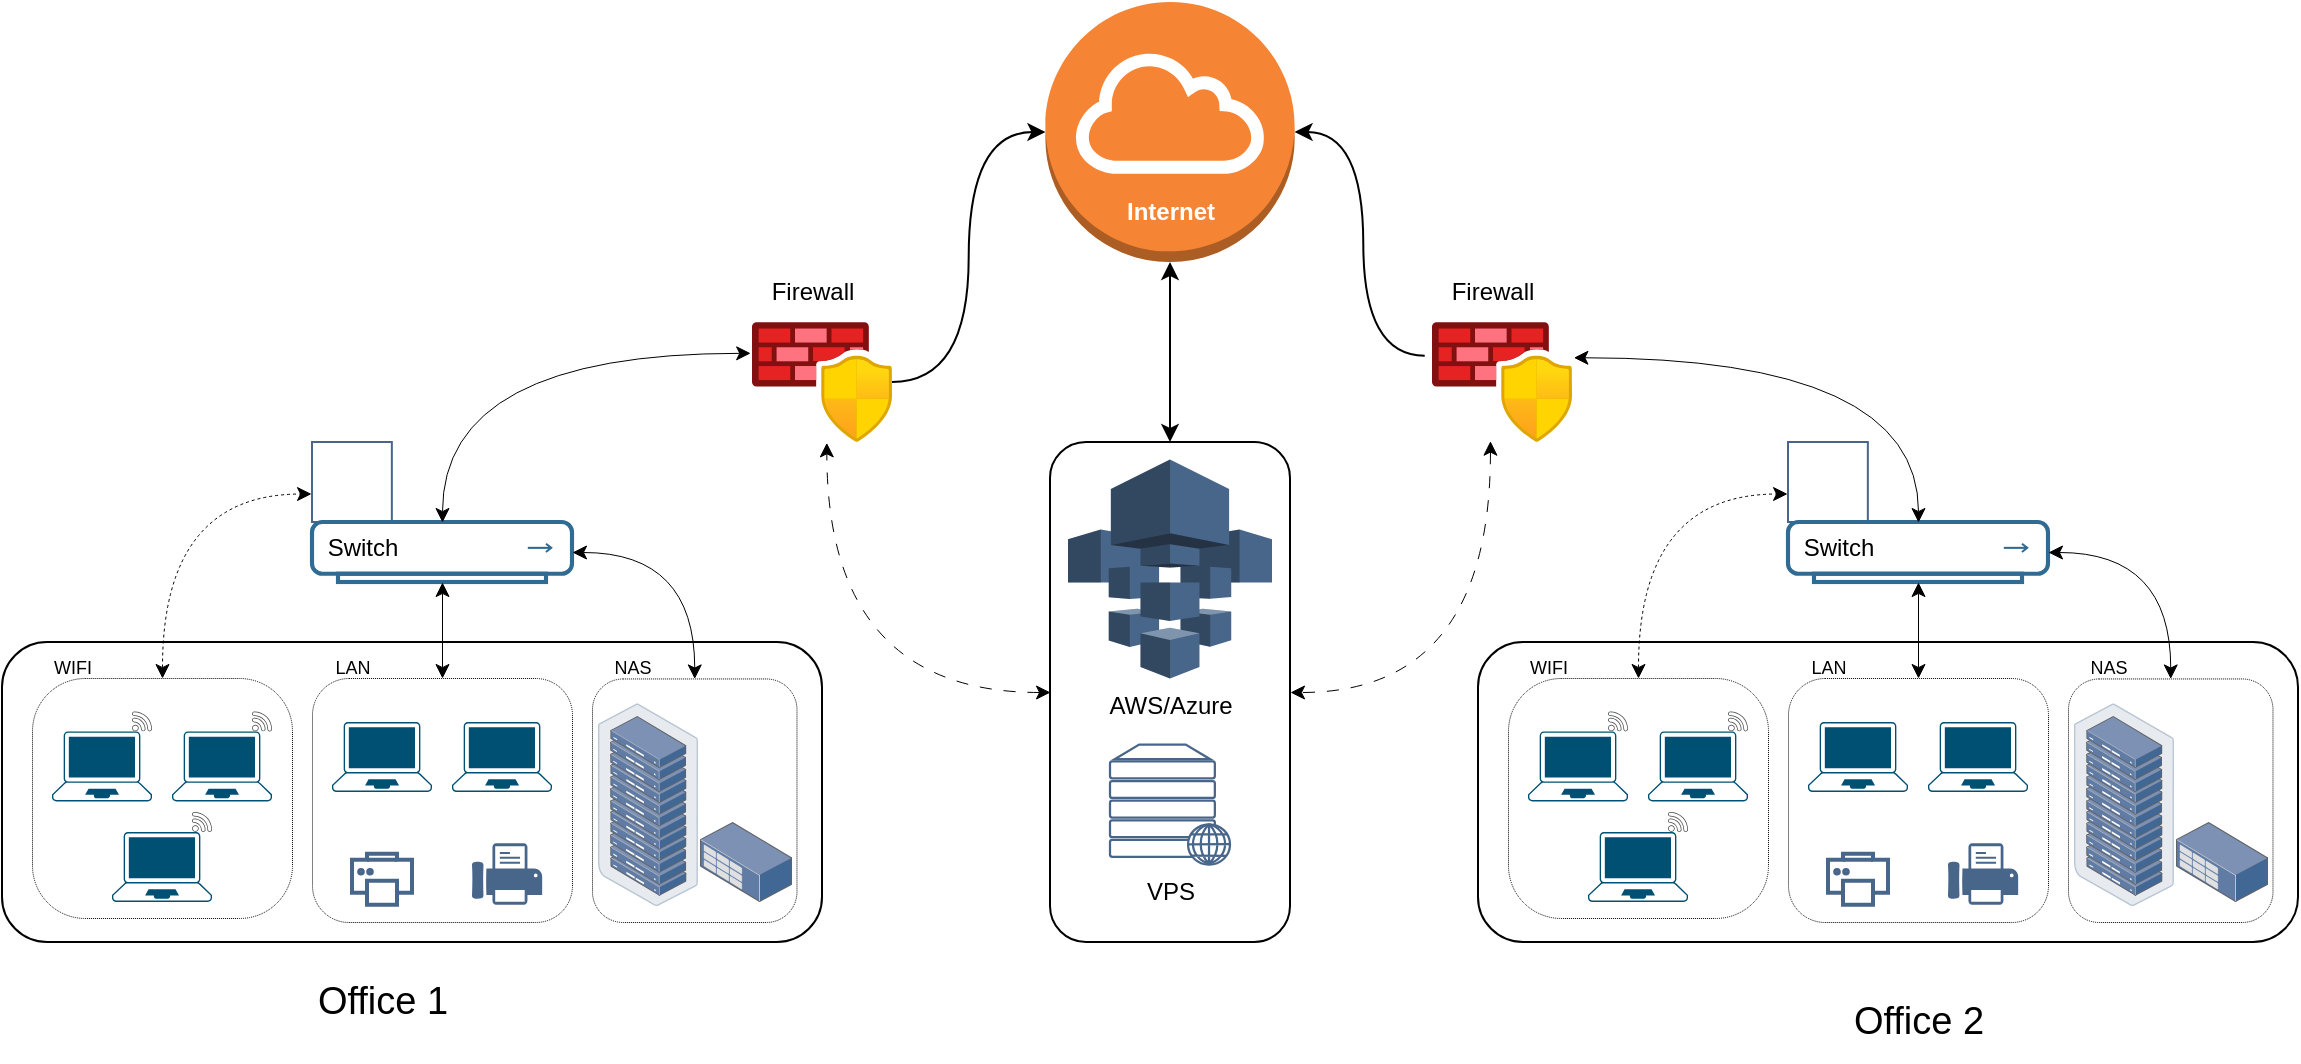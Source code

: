 <mxfile version="24.8.3">
  <diagram name="Page-1" id="5f0bae14-7c28-e335-631c-24af17079c00">
    <mxGraphModel dx="1662" dy="2114" grid="1" gridSize="10" guides="1" tooltips="1" connect="1" arrows="1" fold="1" page="1" pageScale="1" pageWidth="1654" pageHeight="1169" background="none" math="0" shadow="0">
      <root>
        <mxCell id="0" />
        <mxCell id="1" parent="0" />
        <mxCell id="XHOcHZkM5kLgZs106KMA-108" value="" style="rounded=1;whiteSpace=wrap;html=1;gradientColor=default;fillColor=none;" vertex="1" parent="1">
          <mxGeometry x="589" y="30" width="120" height="250" as="geometry" />
        </mxCell>
        <mxCell id="XHOcHZkM5kLgZs106KMA-67" value="" style="rounded=1;whiteSpace=wrap;html=1;fillStyle=dashed;gradientColor=default;fillColor=none;" vertex="1" parent="1">
          <mxGeometry x="803" y="130" width="410" height="150" as="geometry" />
        </mxCell>
        <mxCell id="XHOcHZkM5kLgZs106KMA-5" value="" style="rounded=1;whiteSpace=wrap;html=1;fillStyle=dashed;gradientColor=default;fillColor=none;" vertex="1" parent="1">
          <mxGeometry x="65" y="130" width="410" height="150" as="geometry" />
        </mxCell>
        <mxCell id="XHOcHZkM5kLgZs106KMA-44" value="" style="rounded=1;whiteSpace=wrap;html=1;gradientColor=default;fillColor=none;dashed=1;dashPattern=1 1;strokeColor=default;strokeWidth=0.5;" vertex="1" parent="1">
          <mxGeometry x="360" y="148.23" width="102.24" height="121.77" as="geometry" />
        </mxCell>
        <mxCell id="XHOcHZkM5kLgZs106KMA-3" value="" style="image;aspect=fixed;html=1;points=[];align=center;fontSize=12;image=img/lib/azure2/networking/Azure_Firewall_Manager.svg;" vertex="1" parent="1">
          <mxGeometry x="440" y="-30" width="70" height="60" as="geometry" />
        </mxCell>
        <mxCell id="XHOcHZkM5kLgZs106KMA-4" value="" style="sketch=0;verticalLabelPosition=bottom;sketch=0;aspect=fixed;html=1;verticalAlign=top;strokeColor=#48658A;fillColor=default;align=center;outlineConnect=0;pointerEvents=1;shape=mxgraph.citrix2.wifi_router;" vertex="1" parent="1">
          <mxGeometry x="220" y="30" width="39.92" height="40" as="geometry" />
        </mxCell>
        <mxCell id="XHOcHZkM5kLgZs106KMA-15" value="" style="fontColor=#0066CC;verticalAlign=top;verticalLabelPosition=bottom;labelPosition=center;align=center;html=1;outlineConnect=0;fillColor=none;strokeColor=#2f6b92;gradientColor=default;gradientDirection=north;strokeWidth=2;shape=mxgraph.networks.hub;" vertex="1" parent="1">
          <mxGeometry x="220" y="70" width="130" height="30" as="geometry" />
        </mxCell>
        <mxCell id="XHOcHZkM5kLgZs106KMA-16" value="" style="outlineConnect=0;dashed=0;verticalLabelPosition=bottom;verticalAlign=top;align=center;html=1;shape=mxgraph.aws3.internet_gateway;fillColor=#F58534;gradientColor=none;" vertex="1" parent="1">
          <mxGeometry x="586.71" y="-190" width="124.58" height="130" as="geometry" />
        </mxCell>
        <mxCell id="XHOcHZkM5kLgZs106KMA-41" value="" style="group" vertex="1" connectable="0" parent="1">
          <mxGeometry x="80" y="148" width="130" height="120" as="geometry" />
        </mxCell>
        <mxCell id="XHOcHZkM5kLgZs106KMA-30" value="" style="rounded=1;whiteSpace=wrap;html=1;gradientColor=default;fillColor=none;strokeWidth=0.5;dashed=1;dashPattern=1 1;arcSize=22;" vertex="1" parent="XHOcHZkM5kLgZs106KMA-41">
          <mxGeometry width="130" height="120" as="geometry" />
        </mxCell>
        <mxCell id="XHOcHZkM5kLgZs106KMA-61" value="" style="group" vertex="1" connectable="0" parent="XHOcHZkM5kLgZs106KMA-41">
          <mxGeometry x="10" y="16.7" width="110" height="95.3" as="geometry" />
        </mxCell>
        <mxCell id="XHOcHZkM5kLgZs106KMA-40" value="" style="group" vertex="1" connectable="0" parent="XHOcHZkM5kLgZs106KMA-61">
          <mxGeometry y="10" width="110" height="35" as="geometry" />
        </mxCell>
        <mxCell id="XHOcHZkM5kLgZs106KMA-26" value="" style="points=[[0.13,0.02,0],[0.5,0,0],[0.87,0.02,0],[0.885,0.4,0],[0.985,0.985,0],[0.5,1,0],[0.015,0.985,0],[0.115,0.4,0]];verticalLabelPosition=bottom;sketch=0;html=1;verticalAlign=top;aspect=fixed;align=center;pointerEvents=1;shape=mxgraph.cisco19.laptop;fillColor=#005073;strokeColor=none;" vertex="1" parent="XHOcHZkM5kLgZs106KMA-40">
          <mxGeometry width="50" height="35" as="geometry" />
        </mxCell>
        <mxCell id="XHOcHZkM5kLgZs106KMA-10" value="" style="points=[[0.13,0.02,0],[0.5,0,0],[0.87,0.02,0],[0.885,0.4,0],[0.985,0.985,0],[0.5,1,0],[0.015,0.985,0],[0.115,0.4,0]];verticalLabelPosition=bottom;sketch=0;html=1;verticalAlign=top;aspect=fixed;align=center;pointerEvents=1;shape=mxgraph.cisco19.laptop;fillColor=#005073;strokeColor=none;" vertex="1" parent="XHOcHZkM5kLgZs106KMA-40">
          <mxGeometry x="60" width="50" height="35" as="geometry" />
        </mxCell>
        <mxCell id="XHOcHZkM5kLgZs106KMA-57" value="" style="points=[[0.13,0.02,0],[0.5,0,0],[0.87,0.02,0],[0.885,0.4,0],[0.985,0.985,0],[0.5,1,0],[0.015,0.985,0],[0.115,0.4,0]];verticalLabelPosition=bottom;sketch=0;html=1;verticalAlign=top;aspect=fixed;align=center;pointerEvents=1;shape=mxgraph.cisco19.laptop;fillColor=#005073;strokeColor=none;" vertex="1" parent="XHOcHZkM5kLgZs106KMA-61">
          <mxGeometry x="30" y="60.3" width="50" height="35" as="geometry" />
        </mxCell>
        <mxCell id="XHOcHZkM5kLgZs106KMA-58" value="" style="sketch=0;pointerEvents=1;shadow=0;dashed=0;html=1;strokeColor=none;fillColor=#434445;aspect=fixed;labelPosition=center;verticalLabelPosition=bottom;verticalAlign=top;align=center;outlineConnect=0;shape=mxgraph.vvd.wi_fi;" vertex="1" parent="XHOcHZkM5kLgZs106KMA-61">
          <mxGeometry x="70" y="50.3" width="10" height="10" as="geometry" />
        </mxCell>
        <mxCell id="XHOcHZkM5kLgZs106KMA-59" value="" style="sketch=0;pointerEvents=1;shadow=0;dashed=0;html=1;strokeColor=none;fillColor=#434445;aspect=fixed;labelPosition=center;verticalLabelPosition=bottom;verticalAlign=top;align=center;outlineConnect=0;shape=mxgraph.vvd.wi_fi;" vertex="1" parent="XHOcHZkM5kLgZs106KMA-61">
          <mxGeometry x="100" width="10" height="10" as="geometry" />
        </mxCell>
        <mxCell id="XHOcHZkM5kLgZs106KMA-60" value="" style="sketch=0;pointerEvents=1;shadow=0;dashed=0;html=1;strokeColor=none;fillColor=#434445;aspect=fixed;labelPosition=center;verticalLabelPosition=bottom;verticalAlign=top;align=center;outlineConnect=0;shape=mxgraph.vvd.wi_fi;" vertex="1" parent="XHOcHZkM5kLgZs106KMA-61">
          <mxGeometry x="40" width="10" height="10" as="geometry" />
        </mxCell>
        <mxCell id="XHOcHZkM5kLgZs106KMA-42" value="" style="group;fillColor=default;" vertex="1" connectable="0" parent="1">
          <mxGeometry x="220" y="148" width="130" height="122" as="geometry" />
        </mxCell>
        <mxCell id="XHOcHZkM5kLgZs106KMA-33" value="" style="rounded=1;whiteSpace=wrap;html=1;gradientColor=default;fillColor=none;strokeWidth=0.5;dashed=1;dashPattern=1 1;" vertex="1" parent="XHOcHZkM5kLgZs106KMA-42">
          <mxGeometry width="130" height="122.0" as="geometry" />
        </mxCell>
        <mxCell id="XHOcHZkM5kLgZs106KMA-39" value="" style="group" vertex="1" connectable="0" parent="XHOcHZkM5kLgZs106KMA-42">
          <mxGeometry x="10" y="21.997" width="110" height="60.61" as="geometry" />
        </mxCell>
        <mxCell id="XHOcHZkM5kLgZs106KMA-36" value="" style="points=[[0.13,0.02,0],[0.5,0,0],[0.87,0.02,0],[0.885,0.4,0],[0.985,0.985,0],[0.5,1,0],[0.015,0.985,0],[0.115,0.4,0]];verticalLabelPosition=bottom;sketch=0;html=1;verticalAlign=top;aspect=fixed;align=center;pointerEvents=1;shape=mxgraph.cisco19.laptop;fillColor=#005073;strokeColor=none;" vertex="1" parent="XHOcHZkM5kLgZs106KMA-39">
          <mxGeometry width="50" height="35" as="geometry" />
        </mxCell>
        <mxCell id="XHOcHZkM5kLgZs106KMA-37" value="" style="points=[[0.13,0.02,0],[0.5,0,0],[0.87,0.02,0],[0.885,0.4,0],[0.985,0.985,0],[0.5,1,0],[0.015,0.985,0],[0.115,0.4,0]];verticalLabelPosition=bottom;sketch=0;html=1;verticalAlign=top;aspect=fixed;align=center;pointerEvents=1;shape=mxgraph.cisco19.laptop;fillColor=#005073;strokeColor=none;" vertex="1" parent="XHOcHZkM5kLgZs106KMA-39">
          <mxGeometry x="60" width="50" height="35" as="geometry" />
        </mxCell>
        <mxCell id="XHOcHZkM5kLgZs106KMA-54" value="" style="html=1;verticalLabelPosition=bottom;align=center;labelBackgroundColor=#ffffff;verticalAlign=top;strokeWidth=2;strokeColor=#48658A;shadow=0;dashed=0;shape=mxgraph.ios7.icons.printer;" vertex="1" parent="XHOcHZkM5kLgZs106KMA-42">
          <mxGeometry x="20" y="87.86" width="30" height="25.5" as="geometry" />
        </mxCell>
        <mxCell id="XHOcHZkM5kLgZs106KMA-56" value="" style="sketch=0;pointerEvents=1;shadow=0;dashed=0;html=1;strokeColor=none;fillColor=#48658A;labelPosition=center;verticalLabelPosition=bottom;verticalAlign=top;outlineConnect=0;align=center;shape=mxgraph.office.devices.fax;" vertex="1" parent="XHOcHZkM5kLgZs106KMA-42">
          <mxGeometry x="80" y="82.61" width="35.08" height="30.75" as="geometry" />
        </mxCell>
        <mxCell id="XHOcHZkM5kLgZs106KMA-43" value="" style="image;points=[];aspect=fixed;html=1;align=center;shadow=0;dashed=0;image=img/lib/allied_telesis/storage/Datacenter_Server_Rack_Storage_Unit_Small.svg;" vertex="1" parent="1">
          <mxGeometry x="414" y="220" width="46.07" height="40" as="geometry" />
        </mxCell>
        <mxCell id="XHOcHZkM5kLgZs106KMA-45" style="edgeStyle=orthogonalEdgeStyle;rounded=0;orthogonalLoop=1;jettySize=auto;html=1;entryX=-0.012;entryY=0.644;entryDx=0;entryDy=0;entryPerimeter=0;exitX=0.5;exitY=0;exitDx=0;exitDy=0;curved=1;dashed=1;strokeWidth=0.5;startArrow=classic;startFill=1;" edge="1" parent="1" source="XHOcHZkM5kLgZs106KMA-30" target="XHOcHZkM5kLgZs106KMA-4">
          <mxGeometry relative="1" as="geometry" />
        </mxCell>
        <mxCell id="XHOcHZkM5kLgZs106KMA-46" style="edgeStyle=orthogonalEdgeStyle;rounded=0;orthogonalLoop=1;jettySize=auto;html=1;startArrow=classic;startFill=1;strokeWidth=0.5;" edge="1" parent="1" source="XHOcHZkM5kLgZs106KMA-33" target="XHOcHZkM5kLgZs106KMA-15">
          <mxGeometry relative="1" as="geometry" />
        </mxCell>
        <mxCell id="XHOcHZkM5kLgZs106KMA-47" style="edgeStyle=orthogonalEdgeStyle;rounded=0;orthogonalLoop=1;jettySize=auto;html=1;exitX=0.5;exitY=0;exitDx=0;exitDy=0;entryX=1;entryY=0.5;entryDx=0;entryDy=0;entryPerimeter=0;curved=1;startArrow=classic;startFill=1;strokeWidth=0.5;" edge="1" parent="1" source="XHOcHZkM5kLgZs106KMA-44" target="XHOcHZkM5kLgZs106KMA-15">
          <mxGeometry relative="1" as="geometry" />
        </mxCell>
        <mxCell id="XHOcHZkM5kLgZs106KMA-48" style="edgeStyle=orthogonalEdgeStyle;rounded=0;orthogonalLoop=1;jettySize=auto;html=1;entryX=-0.013;entryY=0.257;entryDx=0;entryDy=0;entryPerimeter=0;curved=1;startArrow=classic;startFill=1;strokeWidth=0.5;exitX=0.5;exitY=0;exitDx=0;exitDy=0;exitPerimeter=0;" edge="1" parent="1" source="XHOcHZkM5kLgZs106KMA-15" target="XHOcHZkM5kLgZs106KMA-3">
          <mxGeometry relative="1" as="geometry">
            <mxPoint x="432" y="150" as="sourcePoint" />
            <mxPoint x="345" y="95" as="targetPoint" />
          </mxGeometry>
        </mxCell>
        <mxCell id="XHOcHZkM5kLgZs106KMA-49" value="&lt;font style=&quot;font-size: 9px;&quot;&gt;WIFI&lt;/font&gt;" style="text;html=1;align=center;verticalAlign=middle;resizable=0;points=[];autosize=1;strokeColor=none;fillColor=none;" vertex="1" parent="1">
          <mxGeometry x="80" y="127" width="40" height="30" as="geometry" />
        </mxCell>
        <mxCell id="XHOcHZkM5kLgZs106KMA-50" value="&lt;font style=&quot;font-size: 9px;&quot;&gt;LAN&lt;/font&gt;" style="text;html=1;align=center;verticalAlign=middle;resizable=0;points=[];autosize=1;strokeColor=none;fillColor=none;" vertex="1" parent="1">
          <mxGeometry x="219.92" y="127" width="40" height="30" as="geometry" />
        </mxCell>
        <mxCell id="XHOcHZkM5kLgZs106KMA-51" value="&lt;font style=&quot;font-size: 9px;&quot;&gt;NAS&lt;/font&gt;" style="text;html=1;align=center;verticalAlign=middle;resizable=0;points=[];autosize=1;strokeColor=none;fillColor=none;" vertex="1" parent="1">
          <mxGeometry x="360" y="127" width="40" height="30" as="geometry" />
        </mxCell>
        <mxCell id="XHOcHZkM5kLgZs106KMA-52" value="&lt;font style=&quot;font-size: 12px;&quot;&gt;Switch&lt;/font&gt;" style="text;html=1;align=center;verticalAlign=middle;resizable=0;points=[];autosize=1;strokeColor=none;fillColor=none;" vertex="1" parent="1">
          <mxGeometry x="214.92" y="67.8" width="60" height="30" as="geometry" />
        </mxCell>
        <mxCell id="XHOcHZkM5kLgZs106KMA-53" value="&lt;font style=&quot;font-size: 12px;&quot;&gt;Firewall&lt;/font&gt;" style="text;html=1;align=center;verticalAlign=middle;resizable=0;points=[];autosize=1;strokeColor=none;fillColor=none;" vertex="1" parent="1">
          <mxGeometry x="440" y="-60" width="60" height="30" as="geometry" />
        </mxCell>
        <mxCell id="XHOcHZkM5kLgZs106KMA-63" value="" style="image;points=[];aspect=fixed;html=1;align=center;shadow=0;dashed=0;image=img/lib/allied_telesis/storage/Datacenter_Server_Rack.svg;" vertex="1" parent="1">
          <mxGeometry x="363" y="160.64" width="50" height="101.36" as="geometry" />
        </mxCell>
        <mxCell id="XHOcHZkM5kLgZs106KMA-64" value="AWS/Azure" style="outlineConnect=0;dashed=0;verticalLabelPosition=bottom;verticalAlign=top;align=center;html=1;shape=mxgraph.aws3.clouddirectory;fillColor=#48658A;gradientColor=none;" vertex="1" parent="1">
          <mxGeometry x="598" y="38.73" width="102" height="109.5" as="geometry" />
        </mxCell>
        <mxCell id="XHOcHZkM5kLgZs106KMA-65" style="edgeStyle=orthogonalEdgeStyle;rounded=0;orthogonalLoop=1;jettySize=auto;html=1;curved=1;startArrow=classic;startFill=1;strokeWidth=0.5;exitX=0;exitY=0.5;exitDx=0;exitDy=0;entryX=0.531;entryY=1.003;entryDx=0;entryDy=0;entryPerimeter=0;dashed=1;dashPattern=12 12;" edge="1" parent="1" source="XHOcHZkM5kLgZs106KMA-108" target="XHOcHZkM5kLgZs106KMA-3">
          <mxGeometry relative="1" as="geometry" />
        </mxCell>
        <mxCell id="XHOcHZkM5kLgZs106KMA-66" style="edgeStyle=orthogonalEdgeStyle;rounded=0;orthogonalLoop=1;jettySize=auto;html=1;entryX=0;entryY=0.5;entryDx=0;entryDy=0;entryPerimeter=0;curved=1;" edge="1" parent="1" source="XHOcHZkM5kLgZs106KMA-3" target="XHOcHZkM5kLgZs106KMA-16">
          <mxGeometry relative="1" as="geometry" />
        </mxCell>
        <mxCell id="XHOcHZkM5kLgZs106KMA-68" value="" style="rounded=1;whiteSpace=wrap;html=1;gradientColor=default;fillColor=none;dashed=1;dashPattern=1 1;strokeColor=default;strokeWidth=0.5;" vertex="1" parent="1">
          <mxGeometry x="1098" y="148.23" width="102.24" height="121.77" as="geometry" />
        </mxCell>
        <mxCell id="XHOcHZkM5kLgZs106KMA-69" value="" style="image;aspect=fixed;html=1;points=[];align=center;fontSize=12;image=img/lib/azure2/networking/Azure_Firewall_Manager.svg;" vertex="1" parent="1">
          <mxGeometry x="780" y="-30" width="70" height="60" as="geometry" />
        </mxCell>
        <mxCell id="XHOcHZkM5kLgZs106KMA-70" value="" style="sketch=0;verticalLabelPosition=bottom;sketch=0;aspect=fixed;html=1;verticalAlign=top;strokeColor=#48658A;fillColor=default;align=center;outlineConnect=0;pointerEvents=1;shape=mxgraph.citrix2.wifi_router;" vertex="1" parent="1">
          <mxGeometry x="958" y="30" width="39.92" height="40" as="geometry" />
        </mxCell>
        <mxCell id="XHOcHZkM5kLgZs106KMA-71" value="" style="fontColor=#0066CC;verticalAlign=top;verticalLabelPosition=bottom;labelPosition=center;align=center;html=1;outlineConnect=0;fillColor=none;strokeColor=#2f6b92;gradientColor=default;gradientDirection=north;strokeWidth=2;shape=mxgraph.networks.hub;" vertex="1" parent="1">
          <mxGeometry x="958" y="70" width="130" height="30" as="geometry" />
        </mxCell>
        <mxCell id="XHOcHZkM5kLgZs106KMA-72" value="" style="group" vertex="1" connectable="0" parent="1">
          <mxGeometry x="818" y="148" width="130" height="120" as="geometry" />
        </mxCell>
        <mxCell id="XHOcHZkM5kLgZs106KMA-73" value="" style="rounded=1;whiteSpace=wrap;html=1;gradientColor=default;fillColor=none;strokeWidth=0.5;dashed=1;dashPattern=1 1;arcSize=22;" vertex="1" parent="XHOcHZkM5kLgZs106KMA-72">
          <mxGeometry width="130" height="120" as="geometry" />
        </mxCell>
        <mxCell id="XHOcHZkM5kLgZs106KMA-74" value="" style="group" vertex="1" connectable="0" parent="XHOcHZkM5kLgZs106KMA-72">
          <mxGeometry x="10" y="16.7" width="110" height="95.3" as="geometry" />
        </mxCell>
        <mxCell id="XHOcHZkM5kLgZs106KMA-75" value="" style="group" vertex="1" connectable="0" parent="XHOcHZkM5kLgZs106KMA-74">
          <mxGeometry y="10" width="110" height="35" as="geometry" />
        </mxCell>
        <mxCell id="XHOcHZkM5kLgZs106KMA-76" value="" style="points=[[0.13,0.02,0],[0.5,0,0],[0.87,0.02,0],[0.885,0.4,0],[0.985,0.985,0],[0.5,1,0],[0.015,0.985,0],[0.115,0.4,0]];verticalLabelPosition=bottom;sketch=0;html=1;verticalAlign=top;aspect=fixed;align=center;pointerEvents=1;shape=mxgraph.cisco19.laptop;fillColor=#005073;strokeColor=none;" vertex="1" parent="XHOcHZkM5kLgZs106KMA-75">
          <mxGeometry width="50" height="35" as="geometry" />
        </mxCell>
        <mxCell id="XHOcHZkM5kLgZs106KMA-77" value="" style="points=[[0.13,0.02,0],[0.5,0,0],[0.87,0.02,0],[0.885,0.4,0],[0.985,0.985,0],[0.5,1,0],[0.015,0.985,0],[0.115,0.4,0]];verticalLabelPosition=bottom;sketch=0;html=1;verticalAlign=top;aspect=fixed;align=center;pointerEvents=1;shape=mxgraph.cisco19.laptop;fillColor=#005073;strokeColor=none;" vertex="1" parent="XHOcHZkM5kLgZs106KMA-75">
          <mxGeometry x="60" width="50" height="35" as="geometry" />
        </mxCell>
        <mxCell id="XHOcHZkM5kLgZs106KMA-78" value="" style="points=[[0.13,0.02,0],[0.5,0,0],[0.87,0.02,0],[0.885,0.4,0],[0.985,0.985,0],[0.5,1,0],[0.015,0.985,0],[0.115,0.4,0]];verticalLabelPosition=bottom;sketch=0;html=1;verticalAlign=top;aspect=fixed;align=center;pointerEvents=1;shape=mxgraph.cisco19.laptop;fillColor=#005073;strokeColor=none;" vertex="1" parent="XHOcHZkM5kLgZs106KMA-74">
          <mxGeometry x="30" y="60.3" width="50" height="35" as="geometry" />
        </mxCell>
        <mxCell id="XHOcHZkM5kLgZs106KMA-79" value="" style="sketch=0;pointerEvents=1;shadow=0;dashed=0;html=1;strokeColor=none;fillColor=#434445;aspect=fixed;labelPosition=center;verticalLabelPosition=bottom;verticalAlign=top;align=center;outlineConnect=0;shape=mxgraph.vvd.wi_fi;" vertex="1" parent="XHOcHZkM5kLgZs106KMA-74">
          <mxGeometry x="70" y="50.3" width="10" height="10" as="geometry" />
        </mxCell>
        <mxCell id="XHOcHZkM5kLgZs106KMA-80" value="" style="sketch=0;pointerEvents=1;shadow=0;dashed=0;html=1;strokeColor=none;fillColor=#434445;aspect=fixed;labelPosition=center;verticalLabelPosition=bottom;verticalAlign=top;align=center;outlineConnect=0;shape=mxgraph.vvd.wi_fi;" vertex="1" parent="XHOcHZkM5kLgZs106KMA-74">
          <mxGeometry x="100" width="10" height="10" as="geometry" />
        </mxCell>
        <mxCell id="XHOcHZkM5kLgZs106KMA-81" value="" style="sketch=0;pointerEvents=1;shadow=0;dashed=0;html=1;strokeColor=none;fillColor=#434445;aspect=fixed;labelPosition=center;verticalLabelPosition=bottom;verticalAlign=top;align=center;outlineConnect=0;shape=mxgraph.vvd.wi_fi;" vertex="1" parent="XHOcHZkM5kLgZs106KMA-74">
          <mxGeometry x="40" width="10" height="10" as="geometry" />
        </mxCell>
        <mxCell id="XHOcHZkM5kLgZs106KMA-82" value="" style="group;fillColor=default;" vertex="1" connectable="0" parent="1">
          <mxGeometry x="958" y="148" width="130" height="122" as="geometry" />
        </mxCell>
        <mxCell id="XHOcHZkM5kLgZs106KMA-83" value="" style="rounded=1;whiteSpace=wrap;html=1;gradientColor=default;fillColor=none;strokeWidth=0.5;dashed=1;dashPattern=1 1;" vertex="1" parent="XHOcHZkM5kLgZs106KMA-82">
          <mxGeometry width="130" height="122.0" as="geometry" />
        </mxCell>
        <mxCell id="XHOcHZkM5kLgZs106KMA-84" value="" style="group" vertex="1" connectable="0" parent="XHOcHZkM5kLgZs106KMA-82">
          <mxGeometry x="10" y="21.997" width="110" height="60.61" as="geometry" />
        </mxCell>
        <mxCell id="XHOcHZkM5kLgZs106KMA-85" value="" style="points=[[0.13,0.02,0],[0.5,0,0],[0.87,0.02,0],[0.885,0.4,0],[0.985,0.985,0],[0.5,1,0],[0.015,0.985,0],[0.115,0.4,0]];verticalLabelPosition=bottom;sketch=0;html=1;verticalAlign=top;aspect=fixed;align=center;pointerEvents=1;shape=mxgraph.cisco19.laptop;fillColor=#005073;strokeColor=none;" vertex="1" parent="XHOcHZkM5kLgZs106KMA-84">
          <mxGeometry width="50" height="35" as="geometry" />
        </mxCell>
        <mxCell id="XHOcHZkM5kLgZs106KMA-86" value="" style="points=[[0.13,0.02,0],[0.5,0,0],[0.87,0.02,0],[0.885,0.4,0],[0.985,0.985,0],[0.5,1,0],[0.015,0.985,0],[0.115,0.4,0]];verticalLabelPosition=bottom;sketch=0;html=1;verticalAlign=top;aspect=fixed;align=center;pointerEvents=1;shape=mxgraph.cisco19.laptop;fillColor=#005073;strokeColor=none;" vertex="1" parent="XHOcHZkM5kLgZs106KMA-84">
          <mxGeometry x="60" width="50" height="35" as="geometry" />
        </mxCell>
        <mxCell id="XHOcHZkM5kLgZs106KMA-87" value="" style="html=1;verticalLabelPosition=bottom;align=center;labelBackgroundColor=#ffffff;verticalAlign=top;strokeWidth=2;strokeColor=#48658A;shadow=0;dashed=0;shape=mxgraph.ios7.icons.printer;" vertex="1" parent="XHOcHZkM5kLgZs106KMA-82">
          <mxGeometry x="20" y="87.86" width="30" height="25.5" as="geometry" />
        </mxCell>
        <mxCell id="XHOcHZkM5kLgZs106KMA-88" value="" style="sketch=0;pointerEvents=1;shadow=0;dashed=0;html=1;strokeColor=none;fillColor=#48658A;labelPosition=center;verticalLabelPosition=bottom;verticalAlign=top;outlineConnect=0;align=center;shape=mxgraph.office.devices.fax;" vertex="1" parent="XHOcHZkM5kLgZs106KMA-82">
          <mxGeometry x="80" y="82.61" width="35.08" height="30.75" as="geometry" />
        </mxCell>
        <mxCell id="XHOcHZkM5kLgZs106KMA-89" value="" style="image;points=[];aspect=fixed;html=1;align=center;shadow=0;dashed=0;image=img/lib/allied_telesis/storage/Datacenter_Server_Rack_Storage_Unit_Small.svg;" vertex="1" parent="1">
          <mxGeometry x="1152" y="220" width="46.07" height="40" as="geometry" />
        </mxCell>
        <mxCell id="XHOcHZkM5kLgZs106KMA-90" style="edgeStyle=orthogonalEdgeStyle;rounded=0;orthogonalLoop=1;jettySize=auto;html=1;entryX=-0.012;entryY=0.644;entryDx=0;entryDy=0;entryPerimeter=0;exitX=0.5;exitY=0;exitDx=0;exitDy=0;curved=1;dashed=1;strokeWidth=0.5;startArrow=classic;startFill=1;" edge="1" parent="1" source="XHOcHZkM5kLgZs106KMA-73" target="XHOcHZkM5kLgZs106KMA-70">
          <mxGeometry relative="1" as="geometry" />
        </mxCell>
        <mxCell id="XHOcHZkM5kLgZs106KMA-91" style="edgeStyle=orthogonalEdgeStyle;rounded=0;orthogonalLoop=1;jettySize=auto;html=1;startArrow=classic;startFill=1;strokeWidth=0.5;" edge="1" parent="1" source="XHOcHZkM5kLgZs106KMA-83" target="XHOcHZkM5kLgZs106KMA-71">
          <mxGeometry relative="1" as="geometry" />
        </mxCell>
        <mxCell id="XHOcHZkM5kLgZs106KMA-92" style="edgeStyle=orthogonalEdgeStyle;rounded=0;orthogonalLoop=1;jettySize=auto;html=1;exitX=0.5;exitY=0;exitDx=0;exitDy=0;entryX=1;entryY=0.5;entryDx=0;entryDy=0;entryPerimeter=0;curved=1;startArrow=classic;startFill=1;strokeWidth=0.5;" edge="1" parent="1" source="XHOcHZkM5kLgZs106KMA-68" target="XHOcHZkM5kLgZs106KMA-71">
          <mxGeometry relative="1" as="geometry" />
        </mxCell>
        <mxCell id="XHOcHZkM5kLgZs106KMA-93" style="edgeStyle=orthogonalEdgeStyle;rounded=0;orthogonalLoop=1;jettySize=auto;html=1;entryX=1.01;entryY=0.294;entryDx=0;entryDy=0;entryPerimeter=0;curved=1;startArrow=classic;startFill=1;strokeWidth=0.5;exitX=0.5;exitY=0;exitDx=0;exitDy=0;exitPerimeter=0;" edge="1" parent="1" source="XHOcHZkM5kLgZs106KMA-71" target="XHOcHZkM5kLgZs106KMA-69">
          <mxGeometry relative="1" as="geometry">
            <mxPoint x="1170" y="150" as="sourcePoint" />
            <mxPoint x="1083" y="95" as="targetPoint" />
          </mxGeometry>
        </mxCell>
        <mxCell id="XHOcHZkM5kLgZs106KMA-94" value="&lt;font style=&quot;font-size: 9px;&quot;&gt;WIFI&lt;/font&gt;" style="text;html=1;align=center;verticalAlign=middle;resizable=0;points=[];autosize=1;strokeColor=none;fillColor=none;" vertex="1" parent="1">
          <mxGeometry x="818" y="127" width="40" height="30" as="geometry" />
        </mxCell>
        <mxCell id="XHOcHZkM5kLgZs106KMA-95" value="&lt;font style=&quot;font-size: 9px;&quot;&gt;LAN&lt;/font&gt;" style="text;html=1;align=center;verticalAlign=middle;resizable=0;points=[];autosize=1;strokeColor=none;fillColor=none;" vertex="1" parent="1">
          <mxGeometry x="957.92" y="127" width="40" height="30" as="geometry" />
        </mxCell>
        <mxCell id="XHOcHZkM5kLgZs106KMA-96" value="&lt;font style=&quot;font-size: 9px;&quot;&gt;NAS&lt;/font&gt;" style="text;html=1;align=center;verticalAlign=middle;resizable=0;points=[];autosize=1;strokeColor=none;fillColor=none;" vertex="1" parent="1">
          <mxGeometry x="1098" y="127" width="40" height="30" as="geometry" />
        </mxCell>
        <mxCell id="XHOcHZkM5kLgZs106KMA-97" value="&lt;font style=&quot;font-size: 12px;&quot;&gt;Switch&lt;/font&gt;" style="text;html=1;align=center;verticalAlign=middle;resizable=0;points=[];autosize=1;strokeColor=none;fillColor=none;" vertex="1" parent="1">
          <mxGeometry x="952.92" y="67.8" width="60" height="30" as="geometry" />
        </mxCell>
        <mxCell id="XHOcHZkM5kLgZs106KMA-98" value="&lt;font style=&quot;font-size: 12px;&quot;&gt;Firewall&lt;/font&gt;" style="text;html=1;align=center;verticalAlign=middle;resizable=0;points=[];autosize=1;strokeColor=none;fillColor=none;" vertex="1" parent="1">
          <mxGeometry x="780" y="-60" width="60" height="30" as="geometry" />
        </mxCell>
        <mxCell id="XHOcHZkM5kLgZs106KMA-99" value="" style="image;points=[];aspect=fixed;html=1;align=center;shadow=0;dashed=0;image=img/lib/allied_telesis/storage/Datacenter_Server_Rack.svg;" vertex="1" parent="1">
          <mxGeometry x="1101" y="160.64" width="50" height="101.36" as="geometry" />
        </mxCell>
        <mxCell id="XHOcHZkM5kLgZs106KMA-103" style="edgeStyle=orthogonalEdgeStyle;rounded=0;orthogonalLoop=1;jettySize=auto;html=1;curved=1;startArrow=classic;startFill=1;strokeWidth=0.5;entryX=1;entryY=0.5;entryDx=0;entryDy=0;exitX=0.414;exitY=0.989;exitDx=0;exitDy=0;exitPerimeter=0;dashed=1;dashPattern=12 12;" edge="1" parent="1" source="XHOcHZkM5kLgZs106KMA-69" target="XHOcHZkM5kLgZs106KMA-108">
          <mxGeometry relative="1" as="geometry">
            <mxPoint x="608" y="152" as="sourcePoint" />
            <mxPoint x="485" y="40" as="targetPoint" />
          </mxGeometry>
        </mxCell>
        <mxCell id="XHOcHZkM5kLgZs106KMA-104" style="edgeStyle=orthogonalEdgeStyle;rounded=0;orthogonalLoop=1;jettySize=auto;html=1;entryX=1;entryY=0.5;entryDx=0;entryDy=0;entryPerimeter=0;curved=1;exitX=-0.052;exitY=0.281;exitDx=0;exitDy=0;exitPerimeter=0;" edge="1" parent="1" source="XHOcHZkM5kLgZs106KMA-69" target="XHOcHZkM5kLgZs106KMA-16">
          <mxGeometry relative="1" as="geometry">
            <mxPoint x="520" y="10" as="sourcePoint" />
            <mxPoint x="597" y="-115" as="targetPoint" />
          </mxGeometry>
        </mxCell>
        <mxCell id="XHOcHZkM5kLgZs106KMA-105" value="&lt;font color=&quot;#ffffff&quot; style=&quot;font-size: 12px;&quot;&gt;&lt;b&gt;Internet&lt;/b&gt;&lt;/font&gt;" style="text;html=1;align=center;verticalAlign=middle;resizable=0;points=[];autosize=1;strokeColor=none;fillColor=none;" vertex="1" parent="1">
          <mxGeometry x="614" y="-100" width="70" height="30" as="geometry" />
        </mxCell>
        <mxCell id="XHOcHZkM5kLgZs106KMA-107" value="&lt;font color=&quot;#000000&quot;&gt;VPS&lt;/font&gt;" style="fontColor=#0066CC;verticalAlign=top;verticalLabelPosition=bottom;labelPosition=center;align=center;html=1;outlineConnect=0;fillColor=#FFFFFF;strokeColor=#48658A;gradientColor=none;gradientDirection=north;strokeWidth=2;shape=mxgraph.networks.web_server;" vertex="1" parent="1">
          <mxGeometry x="619" y="181.32" width="60" height="60" as="geometry" />
        </mxCell>
        <mxCell id="XHOcHZkM5kLgZs106KMA-109" value="&lt;font style=&quot;font-size: 19px;&quot;&gt;Office 1&lt;/font&gt;" style="text;html=1;align=center;verticalAlign=middle;resizable=0;points=[];autosize=1;strokeColor=none;fillColor=none;" vertex="1" parent="1">
          <mxGeometry x="210" y="290" width="90" height="40" as="geometry" />
        </mxCell>
        <mxCell id="XHOcHZkM5kLgZs106KMA-110" value="&lt;font style=&quot;font-size: 19px;&quot;&gt;Office 2&lt;/font&gt;" style="text;html=1;align=center;verticalAlign=middle;resizable=0;points=[];autosize=1;strokeColor=none;fillColor=none;" vertex="1" parent="1">
          <mxGeometry x="978" y="300" width="90" height="40" as="geometry" />
        </mxCell>
        <mxCell id="XHOcHZkM5kLgZs106KMA-111" style="edgeStyle=orthogonalEdgeStyle;rounded=0;orthogonalLoop=1;jettySize=auto;html=1;exitX=0.5;exitY=0;exitDx=0;exitDy=0;entryX=0.5;entryY=1;entryDx=0;entryDy=0;entryPerimeter=0;startArrow=classic;startFill=1;" edge="1" parent="1" source="XHOcHZkM5kLgZs106KMA-108" target="XHOcHZkM5kLgZs106KMA-16">
          <mxGeometry relative="1" as="geometry" />
        </mxCell>
      </root>
    </mxGraphModel>
  </diagram>
</mxfile>

